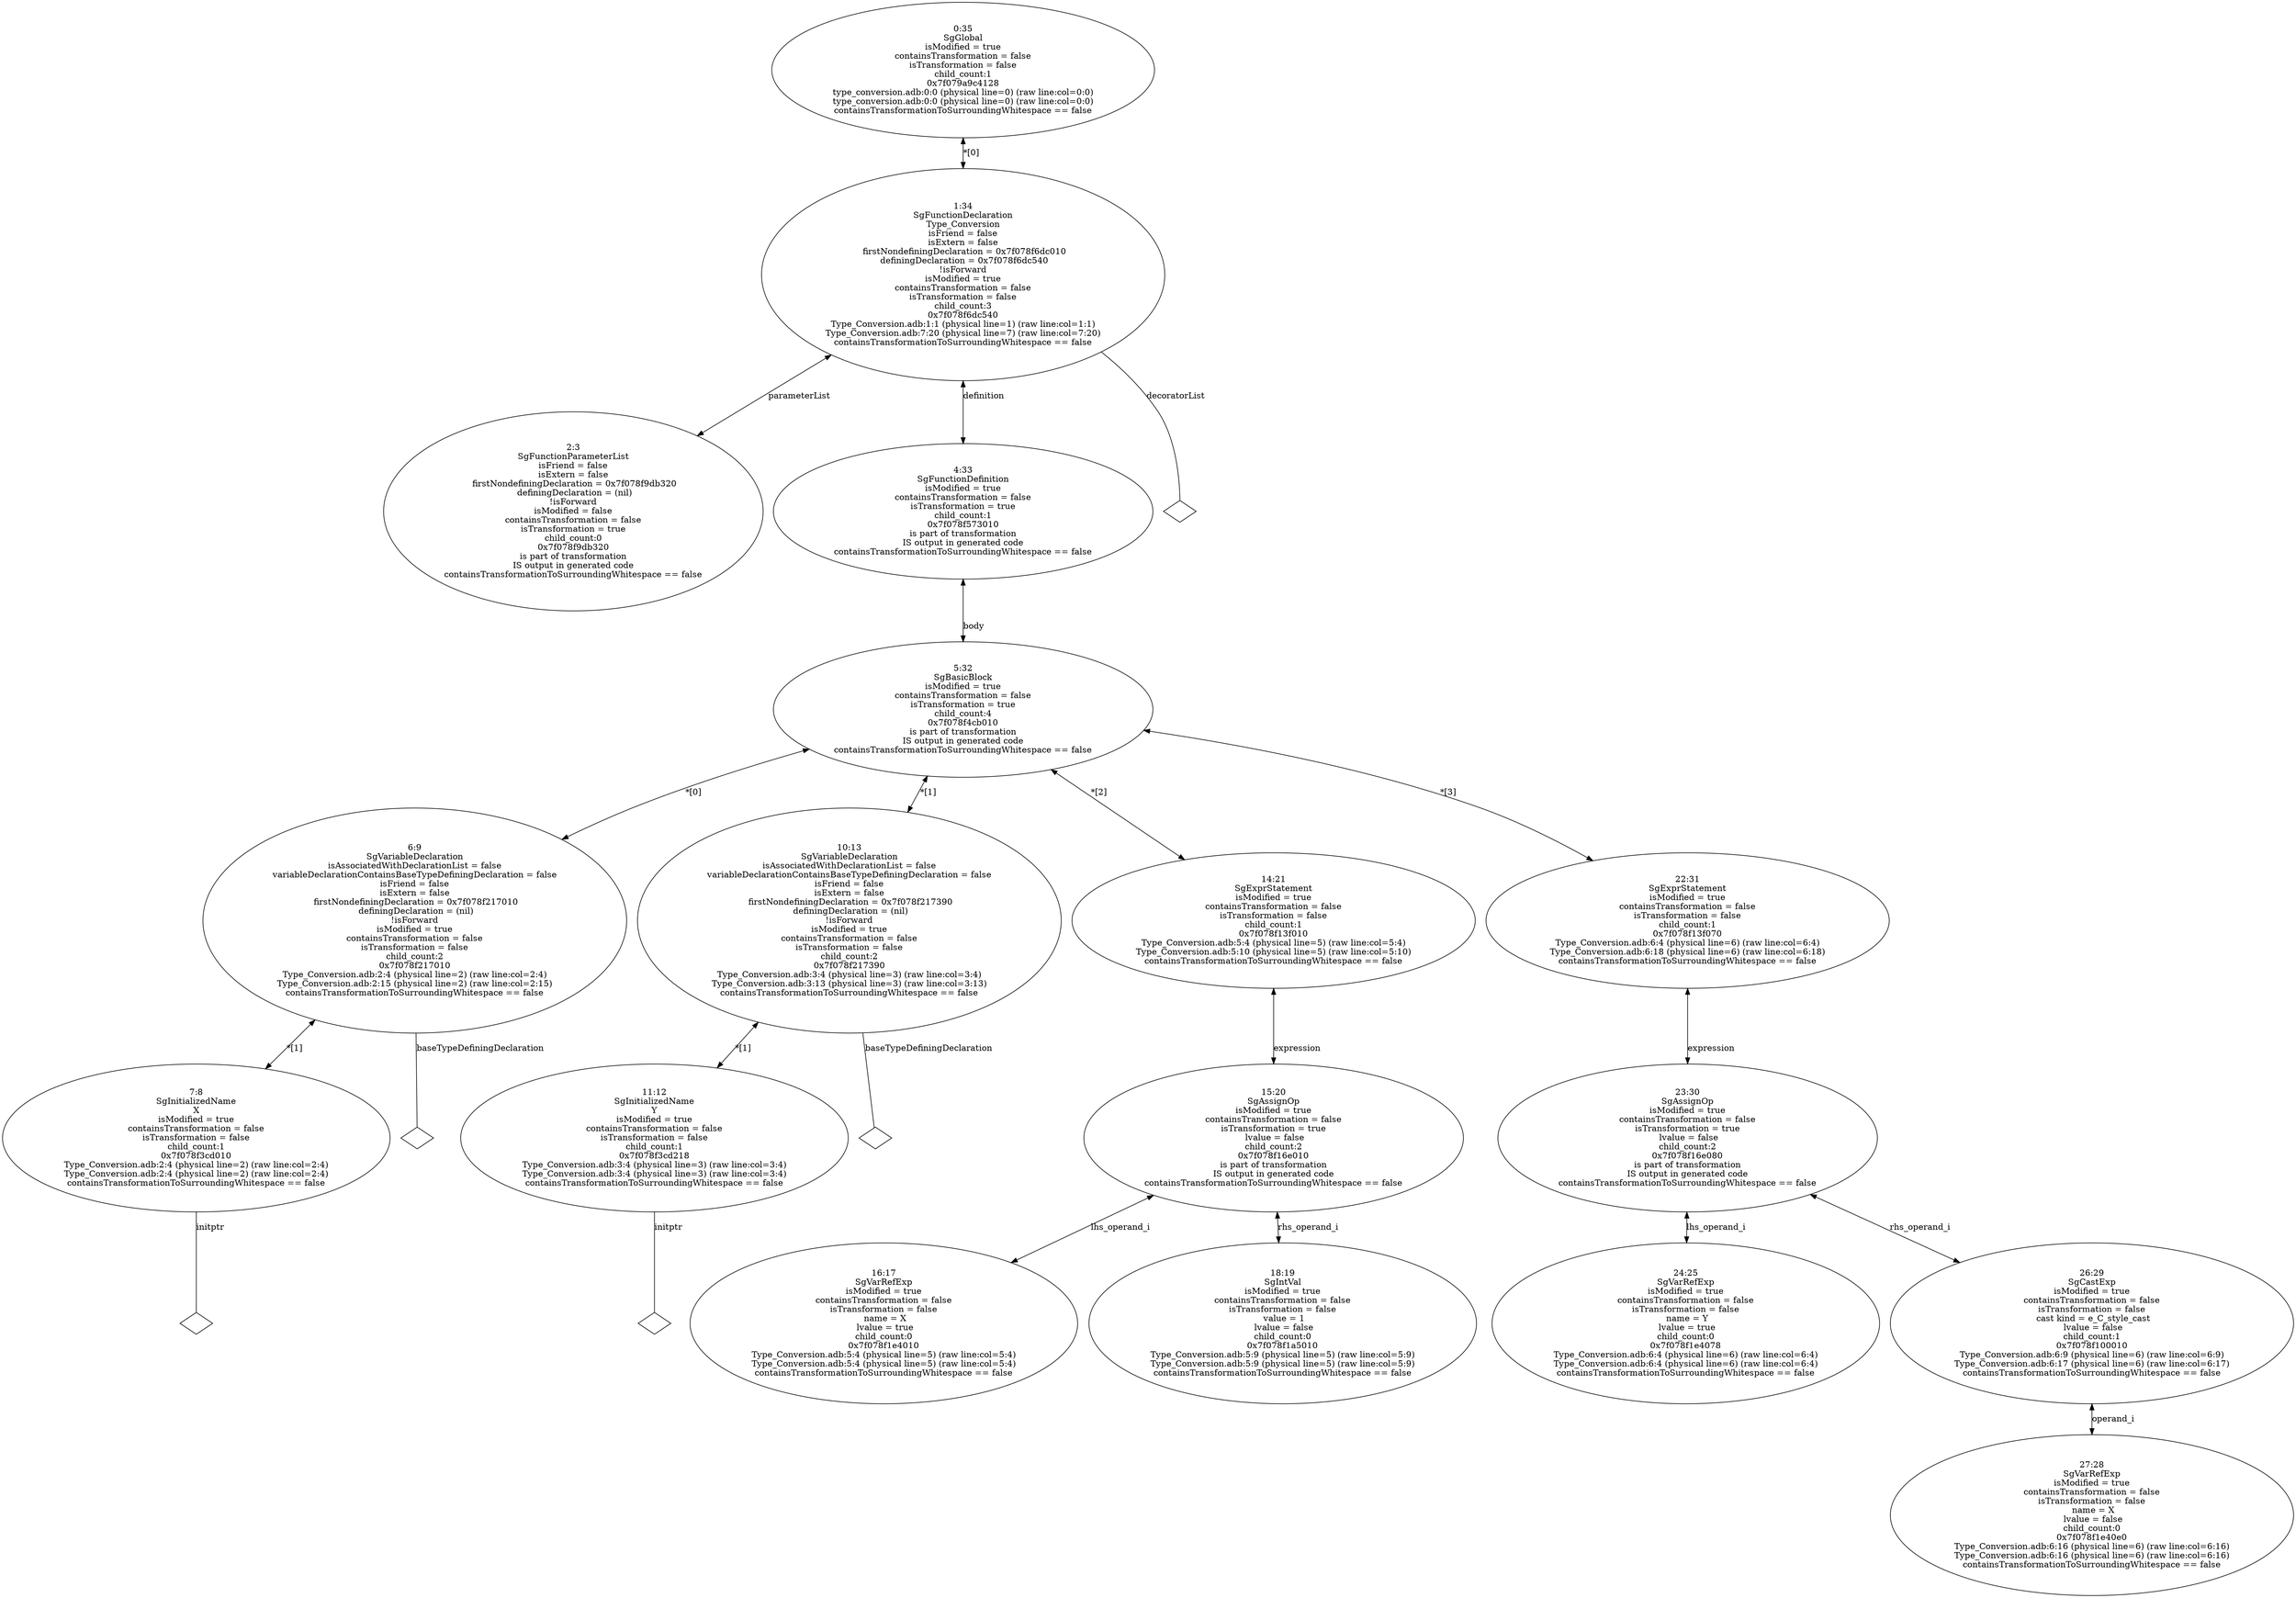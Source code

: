 digraph "G./type_conversion_rose.dot" {
"0x7f078f9db320"[label="2:3\nSgFunctionParameterList\n isFriend = false \n isExtern = false \n firstNondefiningDeclaration = 0x7f078f9db320\n definingDeclaration = (nil)\n!isForward\nisModified = false\ncontainsTransformation = false\nisTransformation = true\nchild_count:0\n0x7f078f9db320\nis part of transformation\nIS output in generated code\ncontainsTransformationToSurroundingWhitespace == false\n" ];
"0x7f078f3cd010"[label="7:8\nSgInitializedName\nX\nisModified = true\ncontainsTransformation = false\nisTransformation = false\nchild_count:1\n0x7f078f3cd010\nType_Conversion.adb:2:4 (physical line=2) (raw line:col=2:4)\nType_Conversion.adb:2:4 (physical line=2) (raw line:col=2:4)\ncontainsTransformationToSurroundingWhitespace == false\n" ];
"0x7f078f3cd010" -> "0x7f078f3cd010__initptr__null"[label="initptr" dir=none ];
"0x7f078f3cd010__initptr__null"[label="" shape=diamond ];
"0x7f078f217010"[label="6:9\nSgVariableDeclaration\n isAssociatedWithDeclarationList = false \n variableDeclarationContainsBaseTypeDefiningDeclaration = false \n isFriend = false \n isExtern = false \n firstNondefiningDeclaration = 0x7f078f217010\n definingDeclaration = (nil)\n!isForward\nisModified = true\ncontainsTransformation = false\nisTransformation = false\nchild_count:2\n0x7f078f217010\nType_Conversion.adb:2:4 (physical line=2) (raw line:col=2:4)\nType_Conversion.adb:2:15 (physical line=2) (raw line:col=2:15)\ncontainsTransformationToSurroundingWhitespace == false\n" ];
"0x7f078f217010" -> "0x7f078f217010__baseTypeDefiningDeclaration__null"[label="baseTypeDefiningDeclaration" dir=none ];
"0x7f078f217010__baseTypeDefiningDeclaration__null"[label="" shape=diamond ];
"0x7f078f217010" -> "0x7f078f3cd010"[label="*[1]" dir=both ];
"0x7f078f3cd218"[label="11:12\nSgInitializedName\nY\nisModified = true\ncontainsTransformation = false\nisTransformation = false\nchild_count:1\n0x7f078f3cd218\nType_Conversion.adb:3:4 (physical line=3) (raw line:col=3:4)\nType_Conversion.adb:3:4 (physical line=3) (raw line:col=3:4)\ncontainsTransformationToSurroundingWhitespace == false\n" ];
"0x7f078f3cd218" -> "0x7f078f3cd218__initptr__null"[label="initptr" dir=none ];
"0x7f078f3cd218__initptr__null"[label="" shape=diamond ];
"0x7f078f217390"[label="10:13\nSgVariableDeclaration\n isAssociatedWithDeclarationList = false \n variableDeclarationContainsBaseTypeDefiningDeclaration = false \n isFriend = false \n isExtern = false \n firstNondefiningDeclaration = 0x7f078f217390\n definingDeclaration = (nil)\n!isForward\nisModified = true\ncontainsTransformation = false\nisTransformation = false\nchild_count:2\n0x7f078f217390\nType_Conversion.adb:3:4 (physical line=3) (raw line:col=3:4)\nType_Conversion.adb:3:13 (physical line=3) (raw line:col=3:13)\ncontainsTransformationToSurroundingWhitespace == false\n" ];
"0x7f078f217390" -> "0x7f078f217390__baseTypeDefiningDeclaration__null"[label="baseTypeDefiningDeclaration" dir=none ];
"0x7f078f217390__baseTypeDefiningDeclaration__null"[label="" shape=diamond ];
"0x7f078f217390" -> "0x7f078f3cd218"[label="*[1]" dir=both ];
"0x7f078f1e4010"[label="16:17\nSgVarRefExp\nisModified = true\ncontainsTransformation = false\nisTransformation = false\n name = X\n lvalue = true\nchild_count:0\n0x7f078f1e4010\nType_Conversion.adb:5:4 (physical line=5) (raw line:col=5:4)\nType_Conversion.adb:5:4 (physical line=5) (raw line:col=5:4)\ncontainsTransformationToSurroundingWhitespace == false\n" ];
"0x7f078f1a5010"[label="18:19\nSgIntVal\nisModified = true\ncontainsTransformation = false\nisTransformation = false\n value = 1\n lvalue = false\nchild_count:0\n0x7f078f1a5010\nType_Conversion.adb:5:9 (physical line=5) (raw line:col=5:9)\nType_Conversion.adb:5:9 (physical line=5) (raw line:col=5:9)\ncontainsTransformationToSurroundingWhitespace == false\n" ];
"0x7f078f16e010"[label="15:20\nSgAssignOp\nisModified = true\ncontainsTransformation = false\nisTransformation = true\n lvalue = false\nchild_count:2\n0x7f078f16e010\nis part of transformation\nIS output in generated code\ncontainsTransformationToSurroundingWhitespace == false\n" ];
"0x7f078f16e010" -> "0x7f078f1e4010"[label="lhs_operand_i" dir=both ];
"0x7f078f16e010" -> "0x7f078f1a5010"[label="rhs_operand_i" dir=both ];
"0x7f078f13f010"[label="14:21\nSgExprStatement\nisModified = true\ncontainsTransformation = false\nisTransformation = false\nchild_count:1\n0x7f078f13f010\nType_Conversion.adb:5:4 (physical line=5) (raw line:col=5:4)\nType_Conversion.adb:5:10 (physical line=5) (raw line:col=5:10)\ncontainsTransformationToSurroundingWhitespace == false\n" ];
"0x7f078f13f010" -> "0x7f078f16e010"[label="expression" dir=both ];
"0x7f078f1e4078"[label="24:25\nSgVarRefExp\nisModified = true\ncontainsTransformation = false\nisTransformation = false\n name = Y\n lvalue = true\nchild_count:0\n0x7f078f1e4078\nType_Conversion.adb:6:4 (physical line=6) (raw line:col=6:4)\nType_Conversion.adb:6:4 (physical line=6) (raw line:col=6:4)\ncontainsTransformationToSurroundingWhitespace == false\n" ];
"0x7f078f1e40e0"[label="27:28\nSgVarRefExp\nisModified = true\ncontainsTransformation = false\nisTransformation = false\n name = X\n lvalue = false\nchild_count:0\n0x7f078f1e40e0\nType_Conversion.adb:6:16 (physical line=6) (raw line:col=6:16)\nType_Conversion.adb:6:16 (physical line=6) (raw line:col=6:16)\ncontainsTransformationToSurroundingWhitespace == false\n" ];
"0x7f078f100010"[label="26:29\nSgCastExp\nisModified = true\ncontainsTransformation = false\nisTransformation = false\n cast kind = e_C_style_cast\n lvalue = false\nchild_count:1\n0x7f078f100010\nType_Conversion.adb:6:9 (physical line=6) (raw line:col=6:9)\nType_Conversion.adb:6:17 (physical line=6) (raw line:col=6:17)\ncontainsTransformationToSurroundingWhitespace == false\n" ];
"0x7f078f100010" -> "0x7f078f1e40e0"[label="operand_i" dir=both ];
"0x7f078f16e080"[label="23:30\nSgAssignOp\nisModified = true\ncontainsTransformation = false\nisTransformation = true\n lvalue = false\nchild_count:2\n0x7f078f16e080\nis part of transformation\nIS output in generated code\ncontainsTransformationToSurroundingWhitespace == false\n" ];
"0x7f078f16e080" -> "0x7f078f1e4078"[label="lhs_operand_i" dir=both ];
"0x7f078f16e080" -> "0x7f078f100010"[label="rhs_operand_i" dir=both ];
"0x7f078f13f070"[label="22:31\nSgExprStatement\nisModified = true\ncontainsTransformation = false\nisTransformation = false\nchild_count:1\n0x7f078f13f070\nType_Conversion.adb:6:4 (physical line=6) (raw line:col=6:4)\nType_Conversion.adb:6:18 (physical line=6) (raw line:col=6:18)\ncontainsTransformationToSurroundingWhitespace == false\n" ];
"0x7f078f13f070" -> "0x7f078f16e080"[label="expression" dir=both ];
"0x7f078f4cb010"[label="5:32\nSgBasicBlock\nisModified = true\ncontainsTransformation = false\nisTransformation = true\nchild_count:4\n0x7f078f4cb010\nis part of transformation\nIS output in generated code\ncontainsTransformationToSurroundingWhitespace == false\n" ];
"0x7f078f4cb010" -> "0x7f078f217010"[label="*[0]" dir=both ];
"0x7f078f4cb010" -> "0x7f078f217390"[label="*[1]" dir=both ];
"0x7f078f4cb010" -> "0x7f078f13f010"[label="*[2]" dir=both ];
"0x7f078f4cb010" -> "0x7f078f13f070"[label="*[3]" dir=both ];
"0x7f078f573010"[label="4:33\nSgFunctionDefinition\nisModified = true\ncontainsTransformation = false\nisTransformation = true\nchild_count:1\n0x7f078f573010\nis part of transformation\nIS output in generated code\ncontainsTransformationToSurroundingWhitespace == false\n" ];
"0x7f078f573010" -> "0x7f078f4cb010"[label="body" dir=both ];
"0x7f078f6dc540"[label="1:34\nSgFunctionDeclaration\nType_Conversion\n isFriend = false \n isExtern = false \n firstNondefiningDeclaration = 0x7f078f6dc010\n definingDeclaration = 0x7f078f6dc540\n!isForward\nisModified = true\ncontainsTransformation = false\nisTransformation = false\nchild_count:3\n0x7f078f6dc540\nType_Conversion.adb:1:1 (physical line=1) (raw line:col=1:1)\nType_Conversion.adb:7:20 (physical line=7) (raw line:col=7:20)\ncontainsTransformationToSurroundingWhitespace == false\n" ];
"0x7f078f6dc540" -> "0x7f078f9db320"[label="parameterList" dir=both ];
"0x7f078f6dc540" -> "0x7f078f6dc540__decoratorList__null"[label="decoratorList" dir=none ];
"0x7f078f6dc540__decoratorList__null"[label="" shape=diamond ];
"0x7f078f6dc540" -> "0x7f078f573010"[label="definition" dir=both ];
"0x7f079a9c4128"[label="0:35\nSgGlobal\nisModified = true\ncontainsTransformation = false\nisTransformation = false\nchild_count:1\n0x7f079a9c4128\ntype_conversion.adb:0:0 (physical line=0) (raw line:col=0:0)\ntype_conversion.adb:0:0 (physical line=0) (raw line:col=0:0)\ncontainsTransformationToSurroundingWhitespace == false\n" ];
"0x7f079a9c4128" -> "0x7f078f6dc540"[label="*[0]" dir=both ];
}
